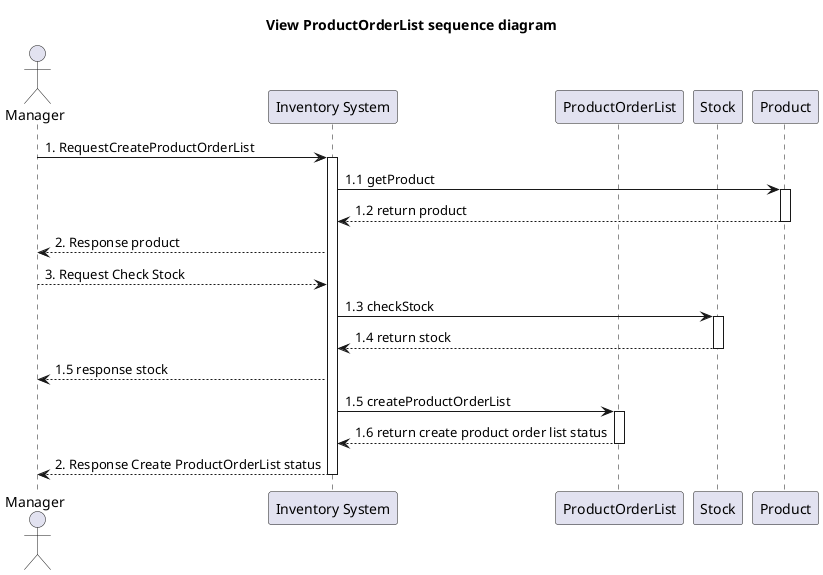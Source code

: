 @startuml
'example
title View ProductOrderList sequence diagram

actor Manager as actorManager
participant "Inventory System" as InventorySystem
participant "ProductOrderList" as classProductOrderList
participant "Stock" as classStock
participant "Product" as classProduct



actorManager -> InventorySystem: 1. RequestCreateProductOrderList
activate InventorySystem

InventorySystem -> classProduct : 1.1 getProduct
activate classProduct

classProduct --> InventorySystem : 1.2 return product
deactivate classProduct

InventorySystem --> actorManager : 2. Response product

actorManager --> InventorySystem : 3. Request Check Stock


InventorySystem -> classStock: 1.3 checkStock
activate classStock

classStock --> InventorySystem: 1.4 return stock
deactivate classStock

InventorySystem --> actorManager : 1.5 response stock

InventorySystem -> classProductOrderList: 1.5 createProductOrderList
activate classProductOrderList

classProductOrderList --> InventorySystem: 1.6 return create product order list status
deactivate classProductOrderList

InventorySystem --> actorManager : 2. Response Create ProductOrderList status
deactivate InventorySystem




@enduml